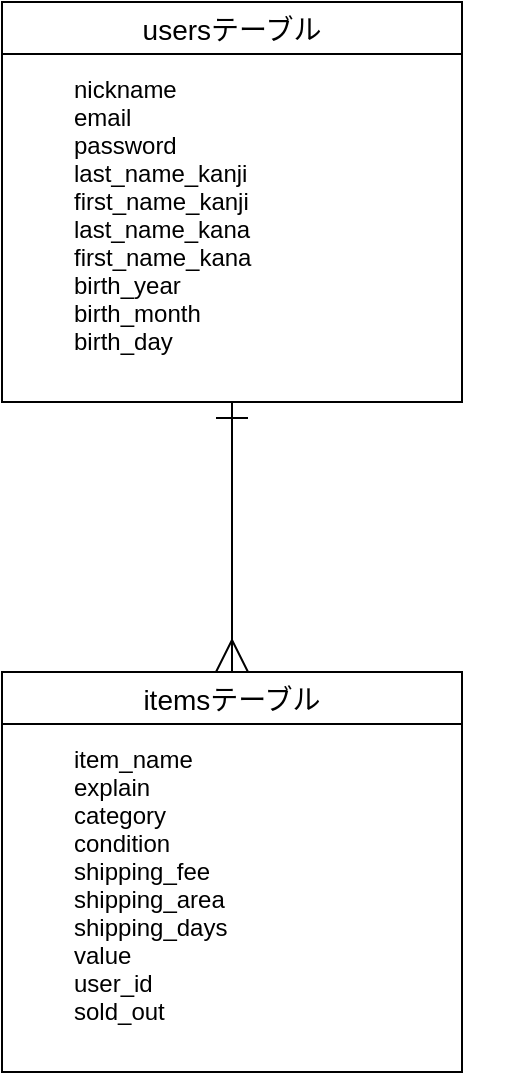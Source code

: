 <mxfile>
    <diagram id="gUfr61dVVWynedVA6QX6" name="ページ1">
        <mxGraphModel dx="621" dy="827" grid="1" gridSize="10" guides="1" tooltips="1" connect="1" arrows="1" fold="1" page="1" pageScale="1" pageWidth="827" pageHeight="1169" math="0" shadow="0">
            <root>
                <mxCell id="0"/>
                <mxCell id="1" parent="0"/>
                <mxCell id="2" value="usersテーブル" style="swimlane;fontStyle=0;childLayout=stackLayout;horizontal=1;startSize=26;horizontalStack=0;resizeParent=1;resizeParentMax=0;resizeLast=0;collapsible=1;marginBottom=0;align=center;fontSize=14;" vertex="1" parent="1">
                    <mxGeometry x="130" y="130" width="230" height="200" as="geometry"/>
                </mxCell>
                <mxCell id="3" value="nickname&#10;email&#10;password&#10;last_name_kanji&#10;first_name_kanji&#10;last_name_kana&#10;first_name_kana&#10;birth_year&#10;birth_month&#10;birth_day" style="text;strokeColor=none;fillColor=none;spacingLeft=4;spacingRight=4;overflow=hidden;rotatable=0;points=[[0,0.5],[1,0.5]];portConstraint=eastwest;fontSize=12;" vertex="1" parent="1">
                    <mxGeometry x="160" y="160" width="230" height="174" as="geometry"/>
                </mxCell>
                <mxCell id="9" style="edgeStyle=none;html=1;exitX=0.5;exitY=0;exitDx=0;exitDy=0;endArrow=ERone;endFill=0;startArrow=ERmany;startFill=0;targetPerimeterSpacing=0;endSize=14;startSize=14;" edge="1" parent="1" source="7">
                    <mxGeometry relative="1" as="geometry">
                        <mxPoint x="245" y="330" as="targetPoint"/>
                    </mxGeometry>
                </mxCell>
                <mxCell id="7" value="itemsテーブル" style="swimlane;fontStyle=0;childLayout=stackLayout;horizontal=1;startSize=26;horizontalStack=0;resizeParent=1;resizeParentMax=0;resizeLast=0;collapsible=1;marginBottom=0;align=center;fontSize=14;" vertex="1" parent="1">
                    <mxGeometry x="130" y="465" width="230" height="200" as="geometry"/>
                </mxCell>
                <mxCell id="8" value="item_name&#10;explain&#10;category&#10;condition&#10;shipping_fee&#10;shipping_area&#10;shipping_days&#10;value&#10;user_id&#10;sold_out" style="text;strokeColor=none;fillColor=none;spacingLeft=4;spacingRight=4;overflow=hidden;rotatable=0;points=[[0,0.5],[1,0.5]];portConstraint=eastwest;fontSize=12;" vertex="1" parent="1">
                    <mxGeometry x="160" y="495" width="230" height="174" as="geometry"/>
                </mxCell>
            </root>
        </mxGraphModel>
    </diagram>
</mxfile>